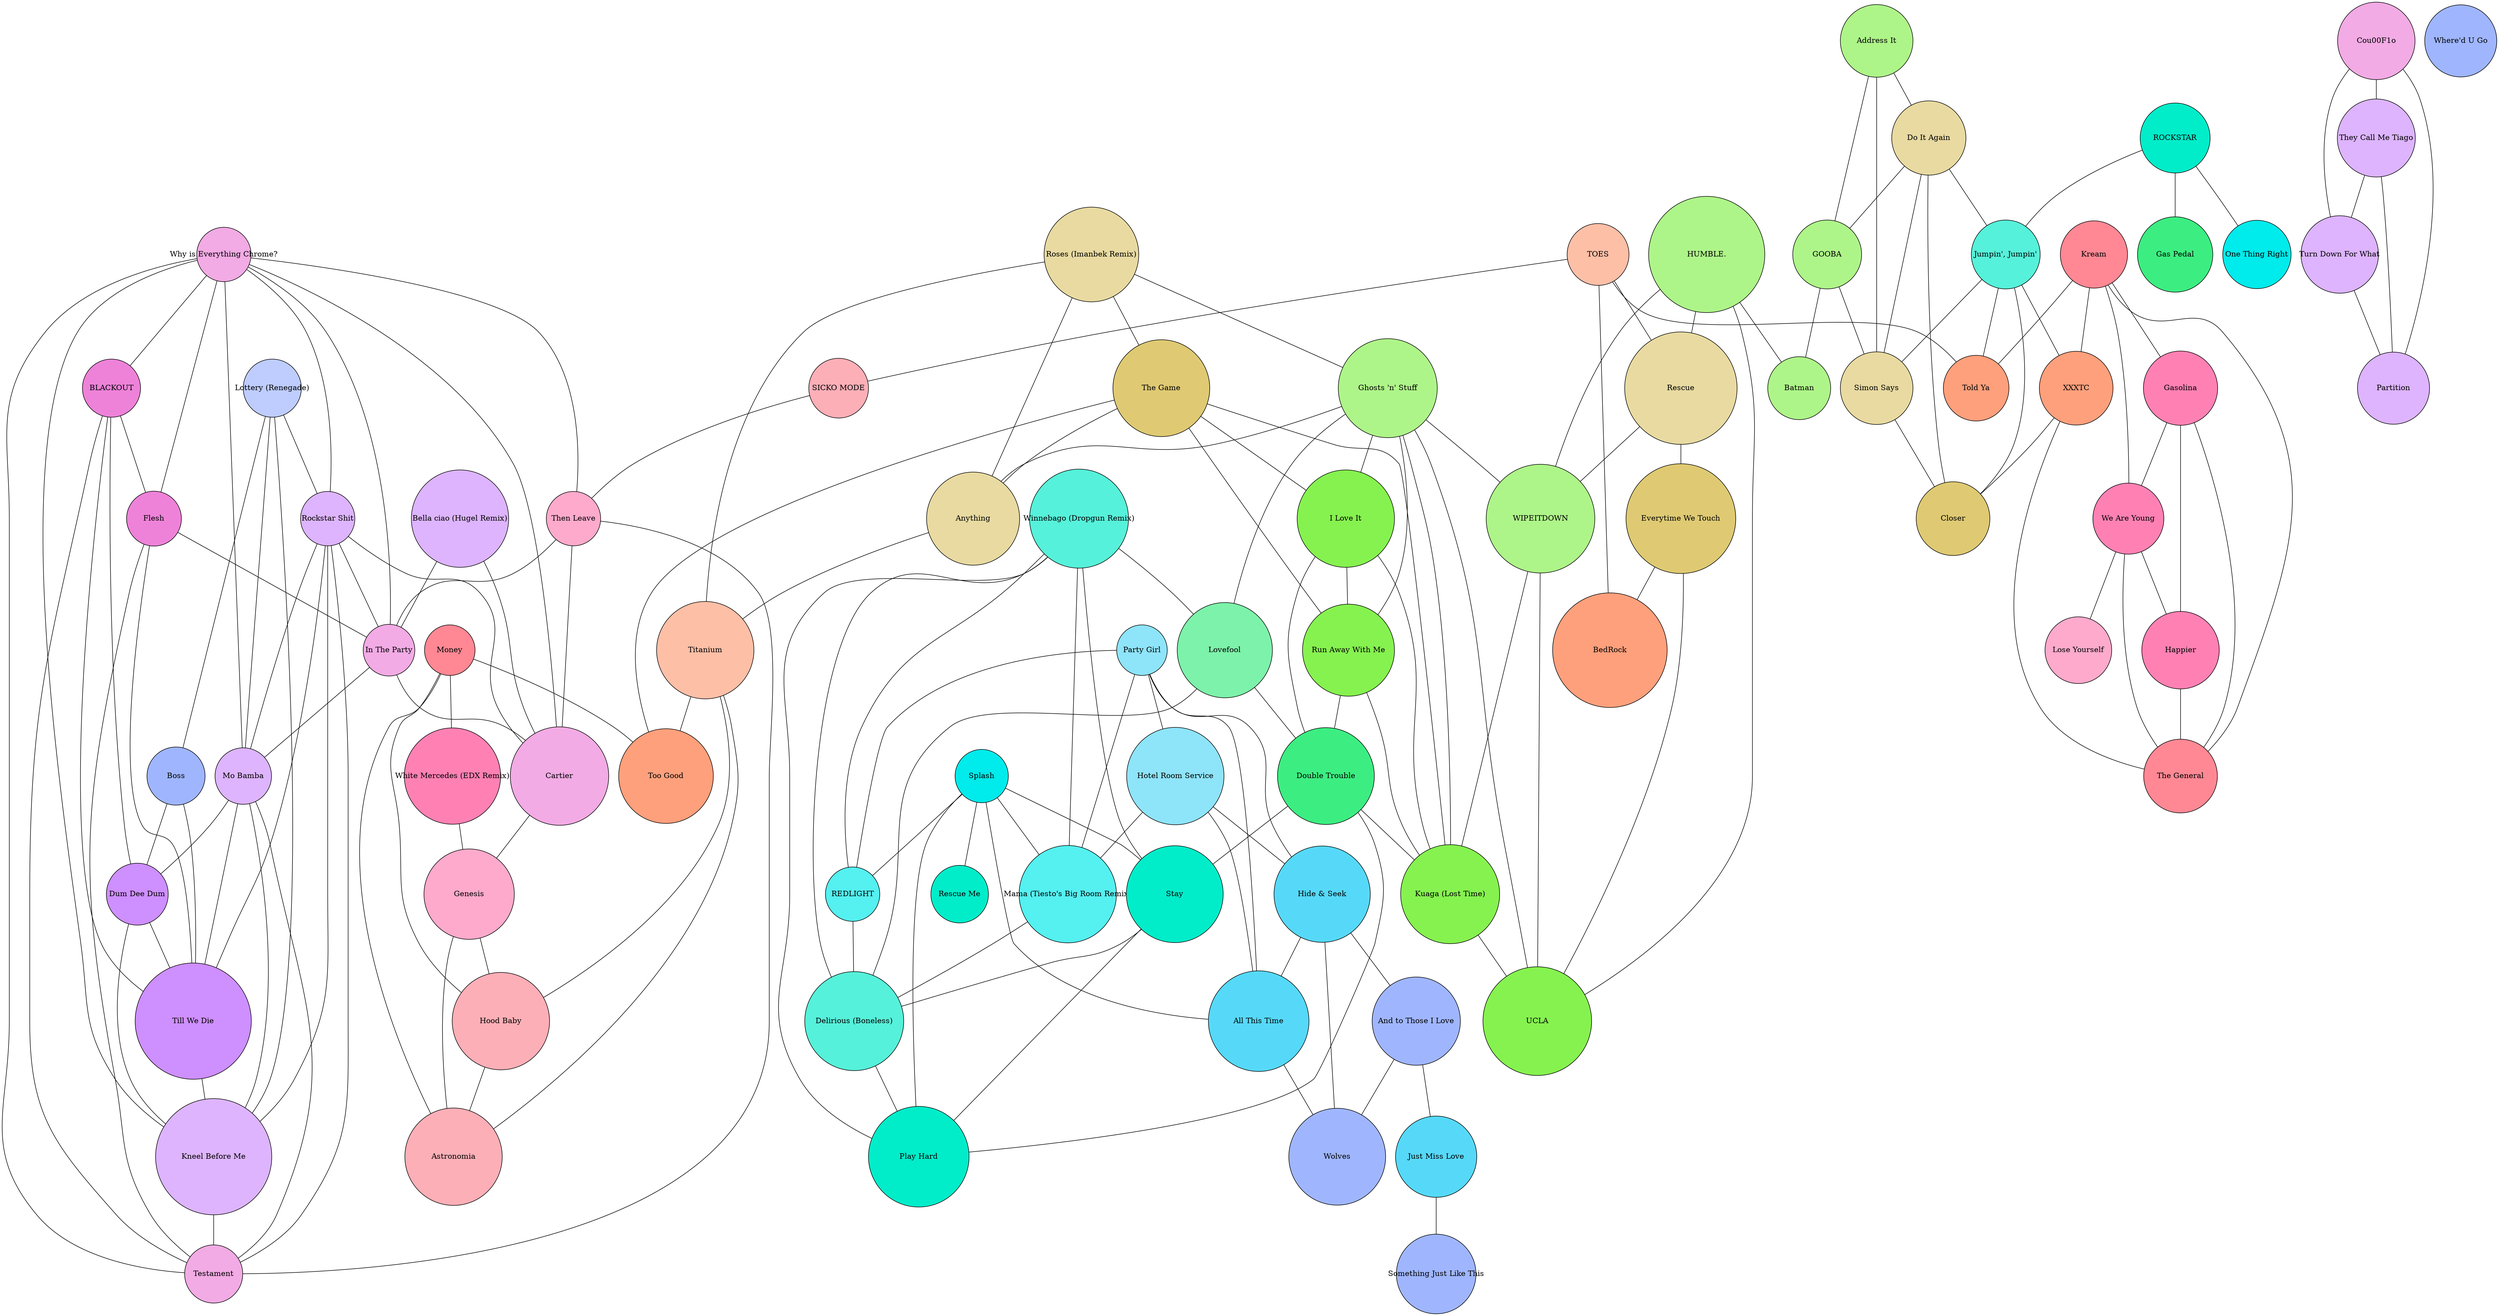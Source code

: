 strict graph {
  node [style=filled,shape=circle,fixedsize=true]
  "Bella ciao (Hugel Remix)" [fillcolor="#DDB4FD",width=2.52];
  "ROCKSTAR" [fillcolor="#01EDCA",width=1.8];
  "Party Girl" [fillcolor="#8EE4F9",width=1.3];
  "Splash" [fillcolor="#00EBEB",width=1.3800000000000001];
  "Roses (Imanbek Remix)" [fillcolor="#E8DAA1",width=2.44];
  "Why is Everything Chrome?" [fillcolor="#F2ABE4",width=1.4000000000000001];
  "BLACKOUT" [fillcolor="#EE82D9",width=1.5];
  "Address It" [fillcolor="#AEF589",width=1.8800000000000001];
  "Gas Pedal" [fillcolor="#3CEE81",width=1.94];
  "Lottery (Renegade)" [fillcolor="#BECDFD",width=1.5];
  "Rockstar Shit" [fillcolor="#DDB4FD",width=1.4000000000000001];
  "Co\u00F1o" [fillcolor="#F2ABE4",width=2.0];
  "TOES" [fillcolor="#FEBFA7",width=1.6];
  "Flesh" [fillcolor="#EE82D9",width=1.42];
  "Do It Again" [fillcolor="#E8DAA1",width=1.92];
  "Kream" [fillcolor="#FF8894",width=1.74];
  "SICKO MODE" [fillcolor="#FDAFB7",width=1.54];
  "They Call Me Tiago" [fillcolor="#DDB4FD",width=2.02];
  "GOOBA" [fillcolor="#AEF589",width=1.78];
  "Then Leave" [fillcolor="#FDAACC",width=1.4000000000000001];
  "Boss" [fillcolor="#9FB6FF",width=1.5];
  "Hotel Room Service" [fillcolor="#8EE4F9",width=2.52];
  "In The Party" [fillcolor="#F2ABE4",width=1.34];
  "Where'd U Go" [fillcolor="#9FB6FF",width=1.86];
  "Hide & Seek" [fillcolor="#56D9F9",width=2.48];
  "Winnebago (Dropgun Remix)" [fillcolor="#56F1DA",width=2.56];
  "HUMBLE." [fillcolor="#AEF589",width=3.0];
  "Mo Bamba" [fillcolor="#DDB4FD",width=1.46];
  "Money" [fillcolor="#FF8894",width=1.3];
  "Jumpin', Jumpin'" [fillcolor="#DFCA73",width=1.78];
  "Ghosts 'n' Stuff" [fillcolor="#AEF589",width=2.56];
  "Rescue" [fillcolor="#E8DAA1",width=2.9];
  "REDLIGHT" [fillcolor="#55F0F0",width=1.4000000000000001];
  "Dum Dee Dum" [fillcolor="#CE8FFF",width=1.6];
  "Till We Die" [fillcolor="#CE8FFF",width=3.0];
  "Kneel Before Me" [fillcolor="#DDB4FD",width=3.0];
  "Told Ya" [fillcolor="#FFA07C",width=1.7];
  "XXXTC" [fillcolor="#FFA07C",width=1.9000000000000001];
  "The Game" [fillcolor="#DFCA73",width=2.5];
  "Rescue Me" [fillcolor="#01EDCA",width=1.48];
  "Testament" [fillcolor="#F2ABE4",width=1.5];
  "I Love It" [fillcolor="#86F24F",width=2.52];
  "Gasolina" [fillcolor="#FF81B4",width=1.92];
  "And to Those I Love" [fillcolor="#9FB6FF",width=2.2800000000000002];
  "Cartier" [fillcolor="#F2ABE4",width=2.54];
  "Simon Says" [fillcolor="#E8DAA1",width=1.8800000000000001];
  "Anything" [fillcolor="#E8DAA1",width=2.4];
  "Titanium" [fillcolor="#FEBFA7",width=2.52];
  "Turn Down For What" [fillcolor="#DDB4FD",width=2.0];
  "Mama (Tiesto's Big Room Remix)" [fillcolor="#55F0F0",width=2.52];
  "White Mercedes (EDX Remix)" [fillcolor="#FF81B4",width=2.48];
  "Too Good" [fillcolor="#FFA07C",width=2.44];
  "Lovefool" [fillcolor="#7DF2AA",width=2.46];
  "Just Miss Love" [fillcolor="#56D9F9",width=2.1];
  "All This Time" [fillcolor="#56D9F9",width=2.6];
  "Genesis" [fillcolor="#FDAACC",width=2.34];
  "Run Away With Me" [fillcolor="#86F24F",width=2.38];
  "Double Trouble" [fillcolor="#3CEE81",width=2.5];
  "Stay" [fillcolor="#01EDCA",width=2.5];
  "Batman" [fillcolor="#AEF589",width=1.62];
  "Hood Baby" [fillcolor="#FDAFB7",width=2.52];
  "WIPEITDOWN" [fillcolor="#AEF589",width=2.8000000000000003];
  "Wolves" [fillcolor="#9FB6FF",width=2.5];
  "We Are Young" [fillcolor="#FF81B4",width=1.84];
  "Jumpin', Jumpin'" [fillcolor="#56F1DA",width=1.78];
  "Happier" [fillcolor="#FF81B4",width=2.0];
  "One Thing Right" [fillcolor="#00EBEB",width=1.76];
  "Delirious (Boneless)" [fillcolor="#56F1DA",width=2.56];
  "Everytime We Touch" [fillcolor="#DFCA73",width=2.84];
  "BedRock" [fillcolor="#FFA07C",width=2.96];
  "Closer" [fillcolor="#DFCA73",width=1.9000000000000001];
  "Play Hard" [fillcolor="#01EDCA",width=2.6];
  "Kuaga (Lost Time)" [fillcolor="#86F24F",width=2.56];
  "Something Just Like This" [fillcolor="#9FB6FF",width=2.06];
  "The General" [fillcolor="#FF8894",width=1.9000000000000001];
  "Lose Yourself" [fillcolor="#FDAACC",width=1.72];
  "Partition" [fillcolor="#DDB4FD",width=1.86];
  "UCLA" [fillcolor="#86F24F",width=2.8000000000000003];
  "Astronomia" [fillcolor="#FDAFB7",width=2.52];
  "Bella ciao (Hugel Remix)" -- { "In The Party" "Cartier" };
  "ROCKSTAR" -- { "Gas Pedal" "Jumpin', Jumpin'" "One Thing Right" };
  "Party Girl" -- { "Hotel Room Service" "Hide & Seek" "REDLIGHT" "Mama (Tiesto's Big Room Remix)" "All This Time" };
  "Splash" -- { "REDLIGHT" "Rescue Me" "Mama (Tiesto's Big Room Remix)" "All This Time" "Stay" "Play Hard" };
  "Roses (Imanbek Remix)" -- { "Ghosts 'n' Stuff" "The Game" "Anything" "Titanium" };
  "Why is Everything Chrome?" -- { "BLACKOUT" "Rockstar Shit" "Flesh" "Then Leave" "In The Party" "Mo Bamba" "Kneel Before Me" "Testament" "Cartier" };
  "BLACKOUT" -- { "Why is Everything Chrome?" "Flesh" "Dum Dee Dum" "Till We Die" "Testament" };
  "Address It" -- { "Do It Again" "GOOBA" "Simon Says" };
  "Gas Pedal" -- { "ROCKSTAR" };
  "Lottery (Renegade)" -- { "Rockstar Shit" "Boss" "Mo Bamba" "Kneel Before Me" };
  "Rockstar Shit" -- { "Why is Everything Chrome?" "Lottery (Renegade)" "In The Party" "Mo Bamba" "Till We Die" "Kneel Before Me" "Testament" "Cartier" };
  "Co\u00F1o" -- { "They Call Me Tiago" "Turn Down For What" "Partition" };
  "TOES" -- { "SICKO MODE" "Rescue" "Told Ya" "BedRock" };
  "Flesh" -- { "Why is Everything Chrome?" "BLACKOUT" "In The Party" "Till We Die" "Testament" };
  "Do It Again" -- { "Address It" "GOOBA" "Jumpin', Jumpin'" "Simon Says" "Closer" };
  "Kream" -- { "Told Ya" "XXXTC" "Gasolina" "We Are Young" "The General" };
  "SICKO MODE" -- { "TOES" "Then Leave" };
  "They Call Me Tiago" -- { "Co\u00F1o" "Turn Down For What" "Partition" };
  "GOOBA" -- { "Address It" "Do It Again" "Simon Says" "Batman" };
  "Then Leave" -- { "Why is Everything Chrome?" "SICKO MODE" "In The Party" "Testament" "Cartier" };
  "Boss" -- { "Lottery (Renegade)" "Dum Dee Dum" "Till We Die" };
  "Hotel Room Service" -- { "Party Girl" "Hide & Seek" "Mama (Tiesto's Big Room Remix)" "All This Time" };
  "In The Party" -- { "Bella ciao (Hugel Remix)" "Why is Everything Chrome?" "Rockstar Shit" "Flesh" "Then Leave" "Mo Bamba" "Cartier" };
  "Where'd U Go" -- {  };
  "Hide & Seek" -- { "Party Girl" "Hotel Room Service" "And to Those I Love" "All This Time" "Wolves" };
  "Winnebago (Dropgun Remix)" -- { "REDLIGHT" "Mama (Tiesto's Big Room Remix)" "Lovefool" "Stay" "Delirious (Boneless)" "Play Hard" };
  "HUMBLE." -- { "Rescue" "Batman" "WIPEITDOWN" "UCLA" };
  "Mo Bamba" -- { "Why is Everything Chrome?" "Lottery (Renegade)" "Rockstar Shit" "In The Party" "Dum Dee Dum" "Till We Die" "Kneel Before Me" "Testament" };
  "Money" -- { "White Mercedes (EDX Remix)" "Too Good" "Hood Baby" "Astronomia" };
  "Jumpin', Jumpin'" -- { "Do It Again" "Told Ya" "XXXTC" "Simon Says" "Closer" };
  "Ghosts 'n' Stuff" -- { "Roses (Imanbek Remix)" "I Love It" "Anything" "Lovefool" "Run Away With Me" "WIPEITDOWN" "Kuaga (Lost Time)" "UCLA" };
  "Rescue" -- { "TOES" "HUMBLE." "WIPEITDOWN" "Everytime We Touch" };
  "REDLIGHT" -- { "Party Girl" "Splash" "Winnebago (Dropgun Remix)" "Delirious (Boneless)" };
  "Dum Dee Dum" -- { "BLACKOUT" "Boss" "Mo Bamba" "Till We Die" "Kneel Before Me" };
  "Till We Die" -- { "BLACKOUT" "Rockstar Shit" "Flesh" "Boss" "Mo Bamba" "Dum Dee Dum" "Kneel Before Me" };
  "Kneel Before Me" -- { "Why is Everything Chrome?" "Lottery (Renegade)" "Rockstar Shit" "Mo Bamba" "Dum Dee Dum" "Till We Die" "Testament" };
  "Told Ya" -- { "TOES" "Kream" "Jumpin', Jumpin'" };
  "XXXTC" -- { "Kream" "Jumpin', Jumpin'" "Closer" "The General" };
  "The Game" -- { "Roses (Imanbek Remix)" "I Love It" "Anything" "Too Good" "Run Away With Me" "Kuaga (Lost Time)" };
  "Rescue Me" -- { "Splash" };
  "Testament" -- { "Why is Everything Chrome?" "BLACKOUT" "Rockstar Shit" "Flesh" "Then Leave" "Mo Bamba" "Kneel Before Me" };
  "I Love It" -- { "Ghosts 'n' Stuff" "The Game" "Run Away With Me" "Double Trouble" "Kuaga (Lost Time)" };
  "Gasolina" -- { "Kream" "We Are Young" "Happier" "The General" };
  "And to Those I Love" -- { "Hide & Seek" "Just Miss Love" "Wolves" };
  "Cartier" -- { "Bella ciao (Hugel Remix)" "Why is Everything Chrome?" "Rockstar Shit" "Then Leave" "In The Party" "Genesis" };
  "Simon Says" -- { "Address It" "Do It Again" "GOOBA" "Jumpin', Jumpin'" "Closer" };
  "Anything" -- { "Roses (Imanbek Remix)" "Ghosts 'n' Stuff" "The Game" "Titanium" };
  "Titanium" -- { "Roses (Imanbek Remix)" "Anything" "Too Good" "Hood Baby" "Astronomia" };
  "Turn Down For What" -- { "Co\u00F1o" "They Call Me Tiago" "Partition" };
  "Mama (Tiesto's Big Room Remix)" -- { "Party Girl" "Splash" "Hotel Room Service" "Winnebago (Dropgun Remix)" "Delirious (Boneless)" };
  "White Mercedes (EDX Remix)" -- { "Money" "Genesis" };
  "Too Good" -- { "Money" "The Game" "Titanium" };
  "Lovefool" -- { "Winnebago (Dropgun Remix)" "Ghosts 'n' Stuff" "Double Trouble" "Delirious (Boneless)" };
  "Just Miss Love" -- { "And to Those I Love" "Something Just Like This" };
  "All This Time" -- { "Party Girl" "Splash" "Hotel Room Service" "Hide & Seek" "Wolves" };
  "Genesis" -- { "Cartier" "White Mercedes (EDX Remix)" "Hood Baby" "Astronomia" };
  "Run Away With Me" -- { "Ghosts 'n' Stuff" "The Game" "I Love It" "Double Trouble" "Kuaga (Lost Time)" };
  "Double Trouble" -- { "I Love It" "Lovefool" "Run Away With Me" "Stay" "Play Hard" "Kuaga (Lost Time)" };
  "Stay" -- { "Splash" "Winnebago (Dropgun Remix)" "Double Trouble" "Delirious (Boneless)" "Play Hard" };
  "Batman" -- { "GOOBA" "HUMBLE." };
  "Hood Baby" -- { "Money" "Titanium" "Genesis" "Astronomia" };
  "WIPEITDOWN" -- { "HUMBLE." "Ghosts 'n' Stuff" "Rescue" "Kuaga (Lost Time)" "UCLA" };
  "Wolves" -- { "Hide & Seek" "And to Those I Love" "All This Time" };
  "We Are Young" -- { "Kream" "Gasolina" "Happier" "The General" "Lose Yourself" };
  "Jumpin', Jumpin'" -- { "ROCKSTAR" };
  "Happier" -- { "Gasolina" "We Are Young" "The General" };
  "One Thing Right" -- { "ROCKSTAR" };
  "Delirious (Boneless)" -- { "Winnebago (Dropgun Remix)" "REDLIGHT" "Mama (Tiesto's Big Room Remix)" "Lovefool" "Stay" "Play Hard" };
  "Everytime We Touch" -- { "Rescue" "BedRock" "UCLA" };
  "BedRock" -- { "TOES" "Everytime We Touch" };
  "Closer" -- { "Do It Again" "Jumpin', Jumpin'" "XXXTC" "Simon Says" };
  "Play Hard" -- { "Splash" "Winnebago (Dropgun Remix)" "Double Trouble" "Stay" "Delirious (Boneless)" };
  "Kuaga (Lost Time)" -- { "Ghosts 'n' Stuff" "The Game" "I Love It" "Run Away With Me" "Double Trouble" "WIPEITDOWN" "UCLA" };
  "Something Just Like This" -- { "Just Miss Love" };
  "The General" -- { "Kream" "XXXTC" "Gasolina" "We Are Young" "Happier" };
  "Lose Yourself" -- { "We Are Young" };
  "Partition" -- { "Co\u00F1o" "They Call Me Tiago" "Turn Down For What" };
  "UCLA" -- { "HUMBLE." "Ghosts 'n' Stuff" "WIPEITDOWN" "Everytime We Touch" "Kuaga (Lost Time)" };
  "Astronomia" -- { "Money" "Titanium" "Genesis" "Hood Baby" };
}